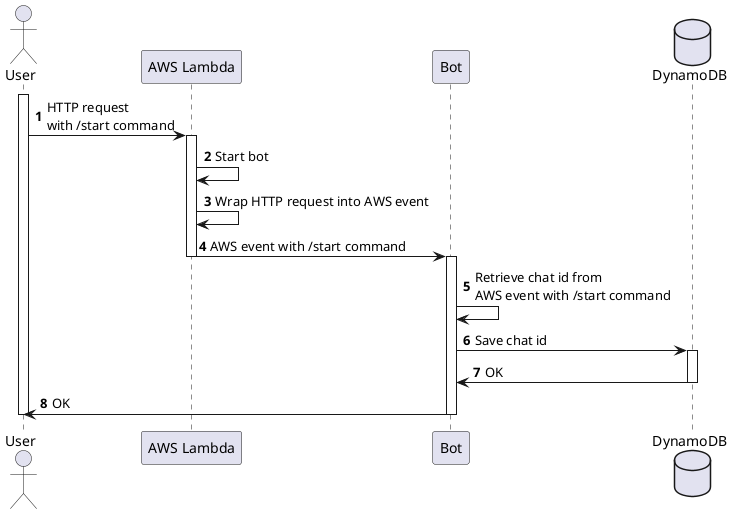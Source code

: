 @startuml
autonumber
actor       User       as user
participant "AWS Lambda" as lambda
participant Bot as bot
database    DynamoDB    as dynamodb

activate user

    user -> lambda: HTTP request\nwith /start command
    activate lambda
        lambda -> lambda: Start bot
        lambda -> lambda: Wrap HTTP request into AWS event
        lambda -> bot: AWS event with /start command 
    deactivate lambda
    activate bot
        bot -> bot: Retrieve chat id from\nAWS event with /start command
        bot -> dynamodb: Save chat id
        activate dynamodb
            dynamodb -> bot: OK
        deactivate dynamodb
        bot -> user: OK
    deactivate bot    

deactivate user

@enduml